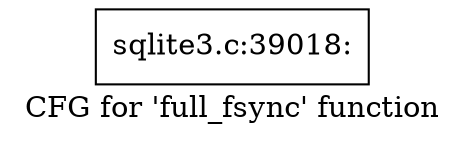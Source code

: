 digraph "CFG for 'full_fsync' function" {
	label="CFG for 'full_fsync' function";

	Node0x55c0f70a2780 [shape=record,label="{sqlite3.c:39018:}"];
}
